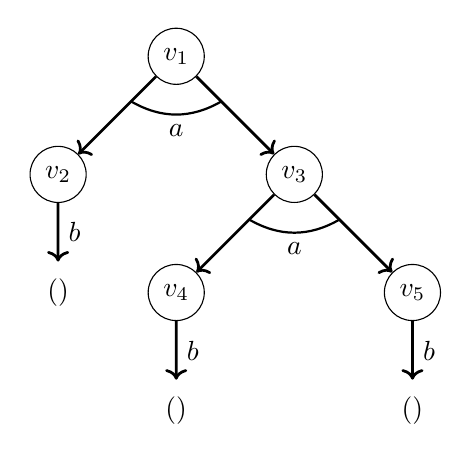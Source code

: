 \begin{tikzpicture}[
  scale=0.8,
  node distance = 1.5cm,
  tnode/.style={circle, text centered, draw=black},
  lnode/.style={circle, text centered},
  arw/.style={->, line width=1pt},
  symline/.style={-, line width=0.8pt}
  ]

\node [tnode] (v1) {$v_1$};
\node [tnode, left of=v1, below of=v1] (v2) {$v_2$};
\node [left of=v1, below of=v1, above of=v2, right of=v2, yshift=1cm, xshift=0.8cm] (v1v2) {};
\node [tnode, right of=v1, below of=v1] (v3) {$v_3$};
\node [left of=v1, below of=v1, above of=v3, right of=v3, yshift=1cm, xshift=-0.8cm] (v1v3) {};
\node [lnode, below of=v2] (v02) {$()$};

\node [tnode, below of=v3, left of=v3] (v4) {$v_4$};
\node [left of=v3, below of=v3, above of=v4, right of=v4, yshift=1cm, xshift=0.8cm] (v3v4) {};
\node [tnode, below of=v3, right of=v3] (v5) {$v_5$};
\node [left of=v3, below of=v3, above of=v5, right of=v5, yshift=1cm, xshift=-0.8cm] (v3v5) {};
\node [lnode, below of=v4] (v04) {$()$};
\node [lnode, below of=v5] (v05) {$()$};

\draw [arw] (v1) -- (v2);
\draw [arw] (v1) -- (v3);
\draw [arw] (v2) -- node [midway, right] {$b$} (v02);
\draw [arw] (v3) -- (v4);
\draw [arw] (v3) -- (v5);
\draw [arw] (v4) -- node [midway, right] {$b$} (v04);
\draw [arw] (v5) -- node [midway, right] {$b$} (v05);

\draw [symline] (v1v2) edge [bend right] node [midway, below] {$a$} (v1v3);
\draw [symline] (v3v4) edge [bend right] node [midway, below] {$a$} (v3v5);

\end{tikzpicture}
